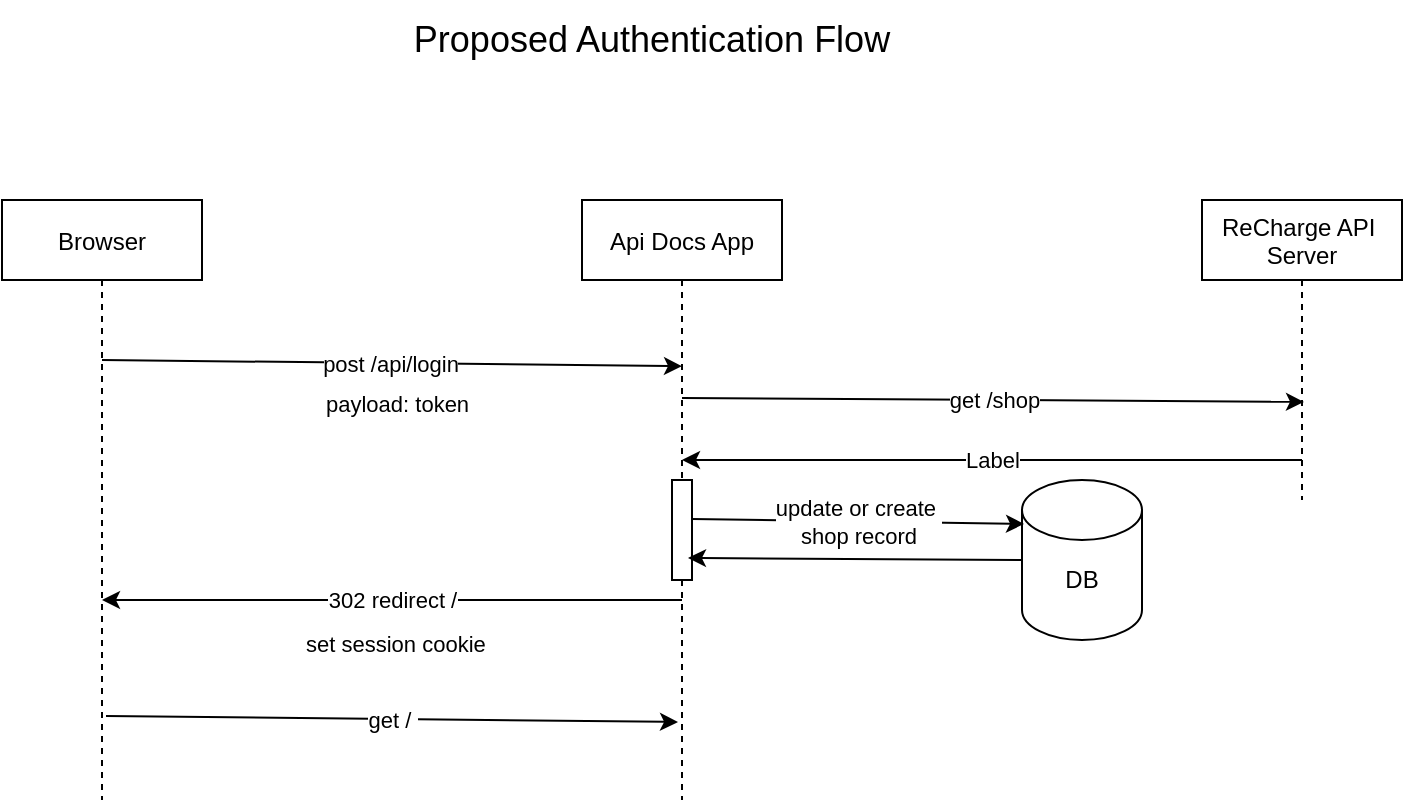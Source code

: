<mxfile version="14.8.2" type="github">
  <diagram id="kgpKYQtTHZ0yAKxKKP6v" name="Page-1">
    <mxGraphModel dx="1662" dy="762" grid="1" gridSize="10" guides="1" tooltips="1" connect="1" arrows="1" fold="1" page="1" pageScale="1" pageWidth="850" pageHeight="1100" math="0" shadow="0">
      <root>
        <mxCell id="0" />
        <mxCell id="1" parent="0" />
        <mxCell id="3nuBFxr9cyL0pnOWT2aG-1" value="Api Docs App" style="shape=umlLifeline;perimeter=lifelinePerimeter;container=1;collapsible=0;recursiveResize=0;rounded=0;shadow=0;strokeWidth=1;" parent="1" vertex="1">
          <mxGeometry x="390" y="140" width="100" height="300" as="geometry" />
        </mxCell>
        <mxCell id="3nuBFxr9cyL0pnOWT2aG-5" value="ReCharge API &#xa;Server" style="shape=umlLifeline;perimeter=lifelinePerimeter;container=1;collapsible=0;recursiveResize=0;rounded=0;shadow=0;strokeWidth=1;" parent="1" vertex="1">
          <mxGeometry x="700" y="140" width="100" height="150" as="geometry" />
        </mxCell>
        <mxCell id="cPcHKRKm8nas2TuGx9sg-1" value="&lt;font style=&quot;font-size: 18px&quot;&gt;Proposed Authentication Flow&lt;/font&gt;" style="text;html=1;strokeColor=none;fillColor=none;align=center;verticalAlign=middle;whiteSpace=wrap;rounded=0;" parent="1" vertex="1">
          <mxGeometry x="240" y="40" width="370" height="40" as="geometry" />
        </mxCell>
        <mxCell id="cPcHKRKm8nas2TuGx9sg-3" value="Browser" style="shape=umlLifeline;perimeter=lifelinePerimeter;container=1;collapsible=0;recursiveResize=0;rounded=0;shadow=0;strokeWidth=1;" parent="1" vertex="1">
          <mxGeometry x="100" y="140" width="100" height="300" as="geometry" />
        </mxCell>
        <mxCell id="cPcHKRKm8nas2TuGx9sg-7" value="" style="endArrow=classic;html=1;entryX=0.5;entryY=0.277;entryDx=0;entryDy=0;entryPerimeter=0;" parent="1" target="3nuBFxr9cyL0pnOWT2aG-1" edge="1">
          <mxGeometry relative="1" as="geometry">
            <mxPoint x="150" y="220" as="sourcePoint" />
            <mxPoint x="310" y="220" as="targetPoint" />
          </mxGeometry>
        </mxCell>
        <mxCell id="cPcHKRKm8nas2TuGx9sg-8" value="post /api/login" style="edgeLabel;resizable=0;html=1;align=center;verticalAlign=middle;" parent="cPcHKRKm8nas2TuGx9sg-7" connectable="0" vertex="1">
          <mxGeometry relative="1" as="geometry">
            <mxPoint x="-1" as="offset" />
          </mxGeometry>
        </mxCell>
        <mxCell id="cPcHKRKm8nas2TuGx9sg-9" value="payload: token" style="edgeLabel;resizable=0;html=1;align=left;verticalAlign=bottom;" parent="cPcHKRKm8nas2TuGx9sg-7" connectable="0" vertex="1">
          <mxGeometry x="-1" relative="1" as="geometry">
            <mxPoint x="110" y="30" as="offset" />
          </mxGeometry>
        </mxCell>
        <mxCell id="cPcHKRKm8nas2TuGx9sg-10" value="" style="endArrow=classic;html=1;exitX=0.5;exitY=0.33;exitDx=0;exitDy=0;exitPerimeter=0;entryX=0.51;entryY=0.673;entryDx=0;entryDy=0;entryPerimeter=0;" parent="1" source="3nuBFxr9cyL0pnOWT2aG-1" target="3nuBFxr9cyL0pnOWT2aG-5" edge="1">
          <mxGeometry relative="1" as="geometry">
            <mxPoint x="460" y="240" as="sourcePoint" />
            <mxPoint x="747" y="243" as="targetPoint" />
          </mxGeometry>
        </mxCell>
        <mxCell id="cPcHKRKm8nas2TuGx9sg-11" value="get /shop" style="edgeLabel;resizable=0;html=1;align=center;verticalAlign=middle;" parent="cPcHKRKm8nas2TuGx9sg-10" connectable="0" vertex="1">
          <mxGeometry relative="1" as="geometry" />
        </mxCell>
        <mxCell id="cPcHKRKm8nas2TuGx9sg-12" value="" style="endArrow=classic;html=1;" parent="1" edge="1">
          <mxGeometry relative="1" as="geometry">
            <mxPoint x="750" y="270" as="sourcePoint" />
            <mxPoint x="440" y="270" as="targetPoint" />
          </mxGeometry>
        </mxCell>
        <mxCell id="cPcHKRKm8nas2TuGx9sg-13" value="Label" style="edgeLabel;resizable=0;html=1;align=center;verticalAlign=middle;" parent="cPcHKRKm8nas2TuGx9sg-12" connectable="0" vertex="1">
          <mxGeometry relative="1" as="geometry" />
        </mxCell>
        <mxCell id="cPcHKRKm8nas2TuGx9sg-15" value="" style="rounded=0;whiteSpace=wrap;html=1;" parent="1" vertex="1">
          <mxGeometry x="435" y="280" width="10" height="50" as="geometry" />
        </mxCell>
        <mxCell id="cPcHKRKm8nas2TuGx9sg-16" value="" style="endArrow=classic;html=1;" parent="1" target="cPcHKRKm8nas2TuGx9sg-3" edge="1">
          <mxGeometry relative="1" as="geometry">
            <mxPoint x="440" y="340" as="sourcePoint" />
            <mxPoint x="280" y="340" as="targetPoint" />
          </mxGeometry>
        </mxCell>
        <mxCell id="cPcHKRKm8nas2TuGx9sg-17" value="302 redirect /" style="edgeLabel;resizable=0;html=1;align=center;verticalAlign=middle;" parent="cPcHKRKm8nas2TuGx9sg-16" connectable="0" vertex="1">
          <mxGeometry relative="1" as="geometry">
            <mxPoint as="offset" />
          </mxGeometry>
        </mxCell>
        <mxCell id="cPcHKRKm8nas2TuGx9sg-18" value="set session cookie" style="edgeLabel;resizable=0;html=1;align=left;verticalAlign=bottom;" parent="cPcHKRKm8nas2TuGx9sg-16" connectable="0" vertex="1">
          <mxGeometry x="-1" relative="1" as="geometry">
            <mxPoint x="-190" y="30" as="offset" />
          </mxGeometry>
        </mxCell>
        <mxCell id="cPcHKRKm8nas2TuGx9sg-20" value="" style="endArrow=classic;html=1;exitX=0.52;exitY=0.86;exitDx=0;exitDy=0;exitPerimeter=0;entryX=0.48;entryY=0.87;entryDx=0;entryDy=0;entryPerimeter=0;" parent="1" source="cPcHKRKm8nas2TuGx9sg-3" target="3nuBFxr9cyL0pnOWT2aG-1" edge="1">
          <mxGeometry relative="1" as="geometry">
            <mxPoint x="250" y="400" as="sourcePoint" />
            <mxPoint x="350" y="400" as="targetPoint" />
          </mxGeometry>
        </mxCell>
        <mxCell id="cPcHKRKm8nas2TuGx9sg-21" value="get /&amp;nbsp;" style="edgeLabel;resizable=0;html=1;align=center;verticalAlign=middle;" parent="cPcHKRKm8nas2TuGx9sg-20" connectable="0" vertex="1">
          <mxGeometry relative="1" as="geometry" />
        </mxCell>
        <mxCell id="cPcHKRKm8nas2TuGx9sg-22" value="" style="shape=cylinder3;whiteSpace=wrap;html=1;boundedLbl=1;backgroundOutline=1;size=15;" parent="1" vertex="1">
          <mxGeometry x="610" y="280" width="60" height="80" as="geometry" />
        </mxCell>
        <mxCell id="cPcHKRKm8nas2TuGx9sg-23" value="DB" style="text;html=1;strokeColor=none;fillColor=none;align=center;verticalAlign=middle;whiteSpace=wrap;rounded=0;" parent="1" vertex="1">
          <mxGeometry x="620" y="320" width="40" height="20" as="geometry" />
        </mxCell>
        <mxCell id="cPcHKRKm8nas2TuGx9sg-24" value="" style="endArrow=classic;html=1;entryX=0.017;entryY=0.275;entryDx=0;entryDy=0;entryPerimeter=0;" parent="1" target="cPcHKRKm8nas2TuGx9sg-22" edge="1">
          <mxGeometry relative="1" as="geometry">
            <mxPoint x="445" y="299.5" as="sourcePoint" />
            <mxPoint x="545" y="299.5" as="targetPoint" />
          </mxGeometry>
        </mxCell>
        <mxCell id="cPcHKRKm8nas2TuGx9sg-25" value="update or create&amp;nbsp;&lt;br&gt;shop record" style="edgeLabel;resizable=0;html=1;align=center;verticalAlign=middle;" parent="cPcHKRKm8nas2TuGx9sg-24" connectable="0" vertex="1">
          <mxGeometry relative="1" as="geometry" />
        </mxCell>
        <mxCell id="cPcHKRKm8nas2TuGx9sg-26" value="" style="endArrow=classic;html=1;exitX=0;exitY=0.5;exitDx=0;exitDy=0;exitPerimeter=0;" parent="1" source="cPcHKRKm8nas2TuGx9sg-22" edge="1">
          <mxGeometry width="50" height="50" relative="1" as="geometry">
            <mxPoint x="603" y="320" as="sourcePoint" />
            <mxPoint x="443" y="319" as="targetPoint" />
          </mxGeometry>
        </mxCell>
      </root>
    </mxGraphModel>
  </diagram>
</mxfile>
